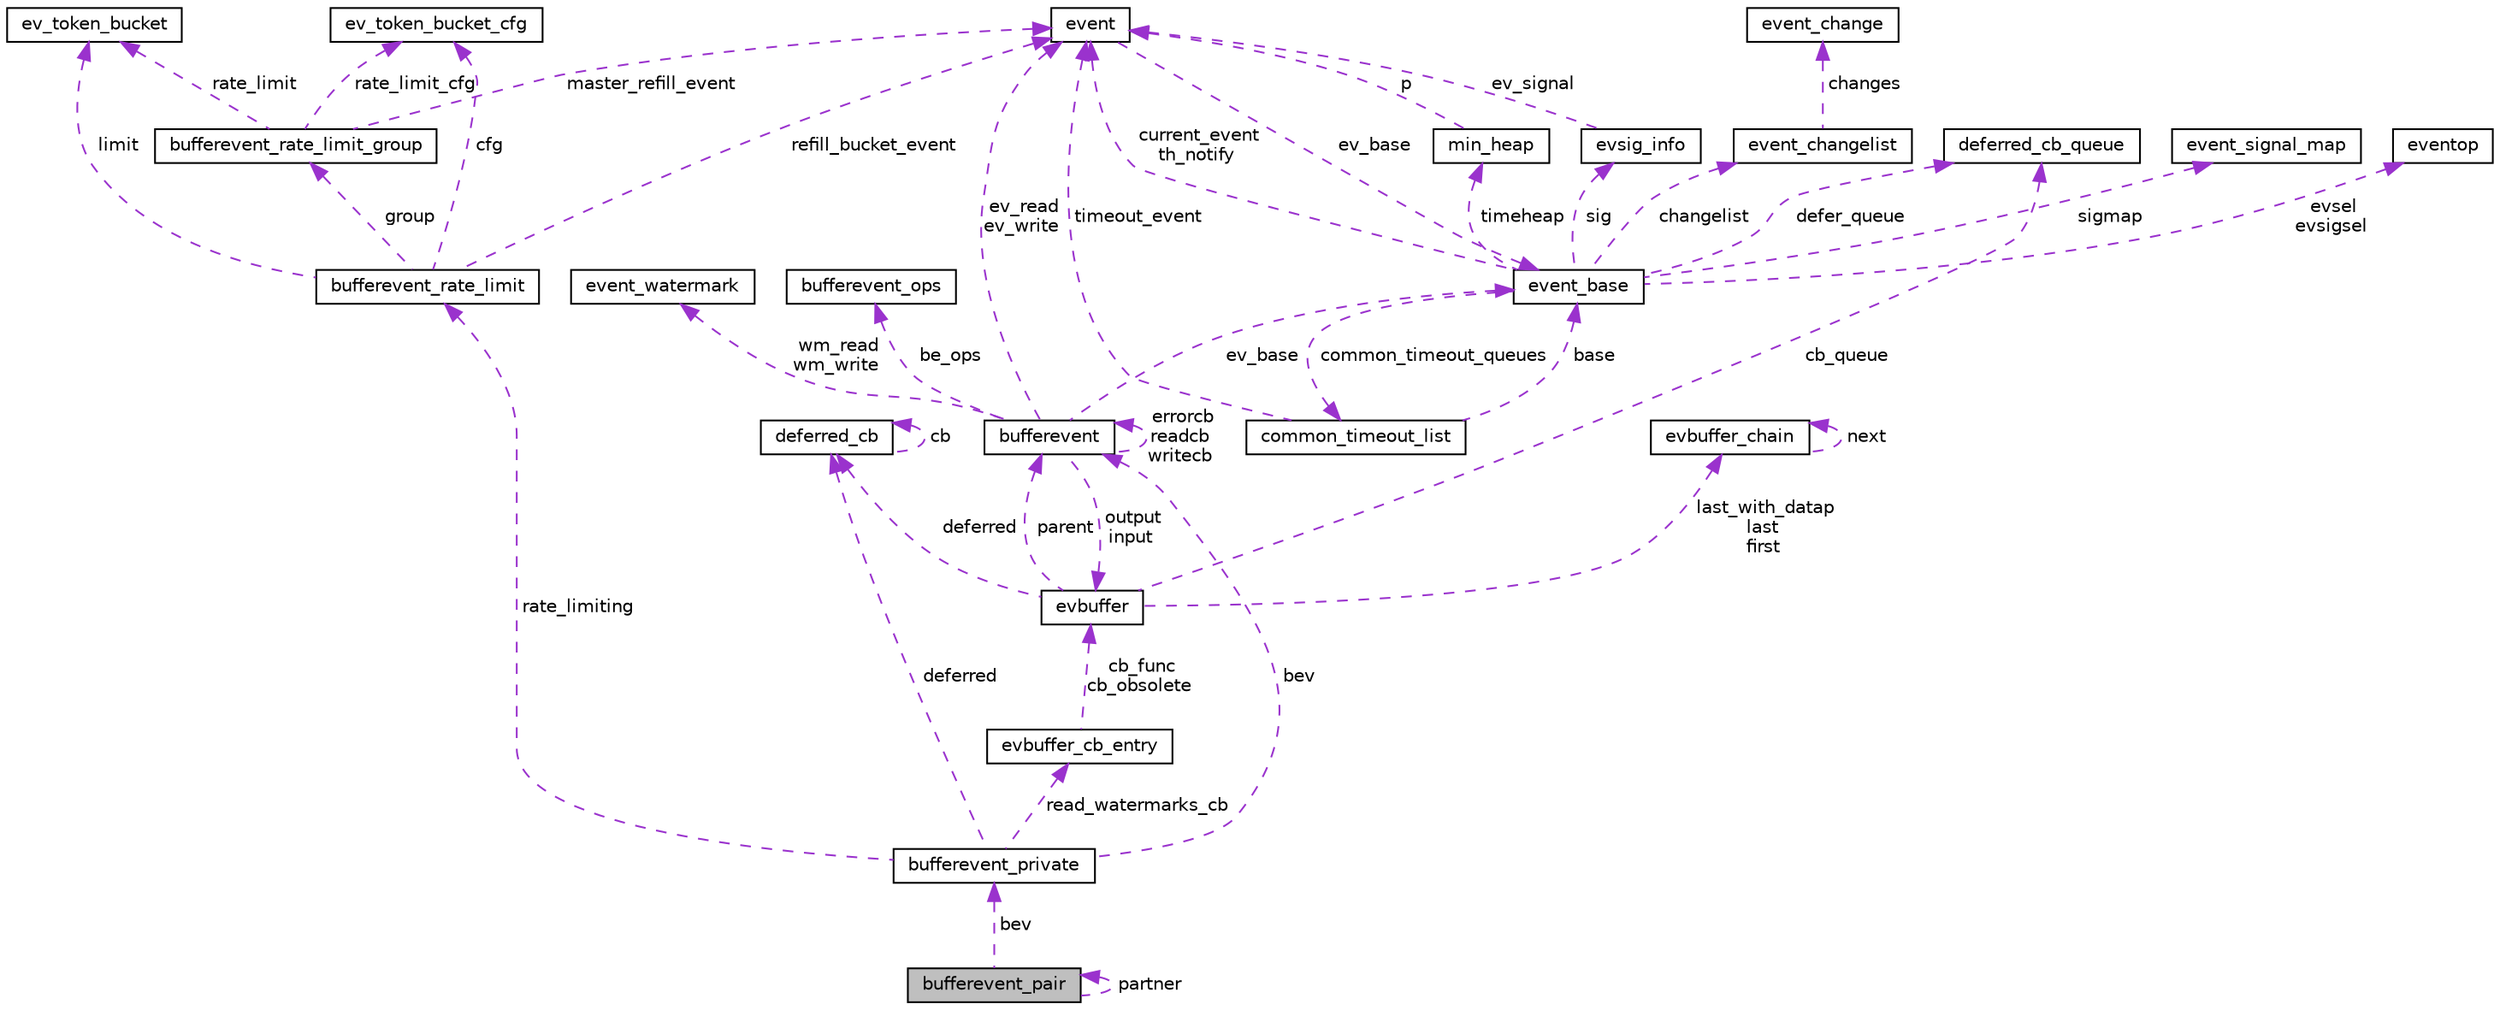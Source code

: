 digraph G
{
  edge [fontname="Helvetica",fontsize="10",labelfontname="Helvetica",labelfontsize="10"];
  node [fontname="Helvetica",fontsize="10",shape=record];
  Node1 [label="bufferevent_pair",height=0.2,width=0.4,color="black", fillcolor="grey75", style="filled" fontcolor="black"];
  Node1 -> Node1 [dir="back",color="darkorchid3",fontsize="10",style="dashed",label=" partner" ,fontname="Helvetica"];
  Node2 -> Node1 [dir="back",color="darkorchid3",fontsize="10",style="dashed",label=" bev" ,fontname="Helvetica"];
  Node2 [label="bufferevent_private",height=0.2,width=0.4,color="black", fillcolor="white", style="filled",URL="$structbufferevent__private.html"];
  Node3 -> Node2 [dir="back",color="darkorchid3",fontsize="10",style="dashed",label=" rate_limiting" ,fontname="Helvetica"];
  Node3 [label="bufferevent_rate_limit",height=0.2,width=0.4,color="black", fillcolor="white", style="filled",URL="$structbufferevent__rate__limit.html"];
  Node4 -> Node3 [dir="back",color="darkorchid3",fontsize="10",style="dashed",label=" group" ,fontname="Helvetica"];
  Node4 [label="bufferevent_rate_limit_group",height=0.2,width=0.4,color="black", fillcolor="white", style="filled",URL="$structbufferevent__rate__limit__group.html"];
  Node5 -> Node4 [dir="back",color="darkorchid3",fontsize="10",style="dashed",label=" master_refill_event" ,fontname="Helvetica"];
  Node5 [label="event",height=0.2,width=0.4,color="black", fillcolor="white", style="filled",URL="$structevent.html"];
  Node6 -> Node5 [dir="back",color="darkorchid3",fontsize="10",style="dashed",label=" ev_base" ,fontname="Helvetica"];
  Node6 [label="event_base",height=0.2,width=0.4,color="black", fillcolor="white", style="filled",URL="$structevent__base.html"];
  Node7 -> Node6 [dir="back",color="darkorchid3",fontsize="10",style="dashed",label=" evsel\nevsigsel" ,fontname="Helvetica"];
  Node7 [label="eventop",height=0.2,width=0.4,color="black", fillcolor="white", style="filled",URL="$structeventop.html"];
  Node8 -> Node6 [dir="back",color="darkorchid3",fontsize="10",style="dashed",label=" sig" ,fontname="Helvetica"];
  Node8 [label="evsig_info",height=0.2,width=0.4,color="black", fillcolor="white", style="filled",URL="$structevsig__info.html"];
  Node5 -> Node8 [dir="back",color="darkorchid3",fontsize="10",style="dashed",label=" ev_signal" ,fontname="Helvetica"];
  Node9 -> Node6 [dir="back",color="darkorchid3",fontsize="10",style="dashed",label=" timeheap" ,fontname="Helvetica"];
  Node9 [label="min_heap",height=0.2,width=0.4,color="black", fillcolor="white", style="filled",URL="$structmin__heap.html"];
  Node5 -> Node9 [dir="back",color="darkorchid3",fontsize="10",style="dashed",label=" p" ,fontname="Helvetica"];
  Node10 -> Node6 [dir="back",color="darkorchid3",fontsize="10",style="dashed",label=" defer_queue" ,fontname="Helvetica"];
  Node10 [label="deferred_cb_queue",height=0.2,width=0.4,color="black", fillcolor="white", style="filled",URL="$structdeferred__cb__queue.html"];
  Node5 -> Node6 [dir="back",color="darkorchid3",fontsize="10",style="dashed",label=" current_event\nth_notify" ,fontname="Helvetica"];
  Node11 -> Node6 [dir="back",color="darkorchid3",fontsize="10",style="dashed",label=" common_timeout_queues" ,fontname="Helvetica"];
  Node11 [label="common_timeout_list",height=0.2,width=0.4,color="black", fillcolor="white", style="filled",URL="$structcommon__timeout__list.html"];
  Node5 -> Node11 [dir="back",color="darkorchid3",fontsize="10",style="dashed",label=" timeout_event" ,fontname="Helvetica"];
  Node6 -> Node11 [dir="back",color="darkorchid3",fontsize="10",style="dashed",label=" base" ,fontname="Helvetica"];
  Node12 -> Node6 [dir="back",color="darkorchid3",fontsize="10",style="dashed",label=" sigmap" ,fontname="Helvetica"];
  Node12 [label="event_signal_map",height=0.2,width=0.4,color="black", fillcolor="white", style="filled",URL="$structevent__signal__map.html"];
  Node13 -> Node6 [dir="back",color="darkorchid3",fontsize="10",style="dashed",label=" changelist" ,fontname="Helvetica"];
  Node13 [label="event_changelist",height=0.2,width=0.4,color="black", fillcolor="white", style="filled",URL="$structevent__changelist.html"];
  Node14 -> Node13 [dir="back",color="darkorchid3",fontsize="10",style="dashed",label=" changes" ,fontname="Helvetica"];
  Node14 [label="event_change",height=0.2,width=0.4,color="black", fillcolor="white", style="filled",URL="$structevent__change.html"];
  Node15 -> Node4 [dir="back",color="darkorchid3",fontsize="10",style="dashed",label=" rate_limit_cfg" ,fontname="Helvetica"];
  Node15 [label="ev_token_bucket_cfg",height=0.2,width=0.4,color="black", fillcolor="white", style="filled",URL="$structev__token__bucket__cfg.html"];
  Node16 -> Node4 [dir="back",color="darkorchid3",fontsize="10",style="dashed",label=" rate_limit" ,fontname="Helvetica"];
  Node16 [label="ev_token_bucket",height=0.2,width=0.4,color="black", fillcolor="white", style="filled",URL="$structev__token__bucket.html"];
  Node5 -> Node3 [dir="back",color="darkorchid3",fontsize="10",style="dashed",label=" refill_bucket_event" ,fontname="Helvetica"];
  Node15 -> Node3 [dir="back",color="darkorchid3",fontsize="10",style="dashed",label=" cfg" ,fontname="Helvetica"];
  Node16 -> Node3 [dir="back",color="darkorchid3",fontsize="10",style="dashed",label=" limit" ,fontname="Helvetica"];
  Node17 -> Node2 [dir="back",color="darkorchid3",fontsize="10",style="dashed",label=" read_watermarks_cb" ,fontname="Helvetica"];
  Node17 [label="evbuffer_cb_entry",height=0.2,width=0.4,color="black", fillcolor="white", style="filled",URL="$structevbuffer__cb__entry.html"];
  Node18 -> Node17 [dir="back",color="darkorchid3",fontsize="10",style="dashed",label=" cb_func\ncb_obsolete" ,fontname="Helvetica"];
  Node18 [label="evbuffer",height=0.2,width=0.4,color="black", fillcolor="white", style="filled",URL="$structevbuffer.html"];
  Node10 -> Node18 [dir="back",color="darkorchid3",fontsize="10",style="dashed",label=" cb_queue" ,fontname="Helvetica"];
  Node19 -> Node18 [dir="back",color="darkorchid3",fontsize="10",style="dashed",label=" last_with_datap\nlast\nfirst" ,fontname="Helvetica"];
  Node19 [label="evbuffer_chain",height=0.2,width=0.4,color="black", fillcolor="white", style="filled",URL="$structevbuffer__chain.html"];
  Node19 -> Node19 [dir="back",color="darkorchid3",fontsize="10",style="dashed",label=" next" ,fontname="Helvetica"];
  Node20 -> Node18 [dir="back",color="darkorchid3",fontsize="10",style="dashed",label=" parent" ,fontname="Helvetica"];
  Node20 [label="bufferevent",height=0.2,width=0.4,color="black", fillcolor="white", style="filled",URL="$structbufferevent.html"];
  Node21 -> Node20 [dir="back",color="darkorchid3",fontsize="10",style="dashed",label=" wm_read\nwm_write" ,fontname="Helvetica"];
  Node21 [label="event_watermark",height=0.2,width=0.4,color="black", fillcolor="white", style="filled",URL="$structevent__watermark.html"];
  Node5 -> Node20 [dir="back",color="darkorchid3",fontsize="10",style="dashed",label=" ev_read\nev_write" ,fontname="Helvetica"];
  Node18 -> Node20 [dir="back",color="darkorchid3",fontsize="10",style="dashed",label=" output\ninput" ,fontname="Helvetica"];
  Node6 -> Node20 [dir="back",color="darkorchid3",fontsize="10",style="dashed",label=" ev_base" ,fontname="Helvetica"];
  Node20 -> Node20 [dir="back",color="darkorchid3",fontsize="10",style="dashed",label=" errorcb\nreadcb\nwritecb" ,fontname="Helvetica"];
  Node22 -> Node20 [dir="back",color="darkorchid3",fontsize="10",style="dashed",label=" be_ops" ,fontname="Helvetica"];
  Node22 [label="bufferevent_ops",height=0.2,width=0.4,color="black", fillcolor="white", style="filled",URL="$structbufferevent__ops.html"];
  Node23 -> Node18 [dir="back",color="darkorchid3",fontsize="10",style="dashed",label=" deferred" ,fontname="Helvetica"];
  Node23 [label="deferred_cb",height=0.2,width=0.4,color="black", fillcolor="white", style="filled",URL="$structdeferred__cb.html"];
  Node23 -> Node23 [dir="back",color="darkorchid3",fontsize="10",style="dashed",label=" cb" ,fontname="Helvetica"];
  Node23 -> Node2 [dir="back",color="darkorchid3",fontsize="10",style="dashed",label=" deferred" ,fontname="Helvetica"];
  Node20 -> Node2 [dir="back",color="darkorchid3",fontsize="10",style="dashed",label=" bev" ,fontname="Helvetica"];
}
